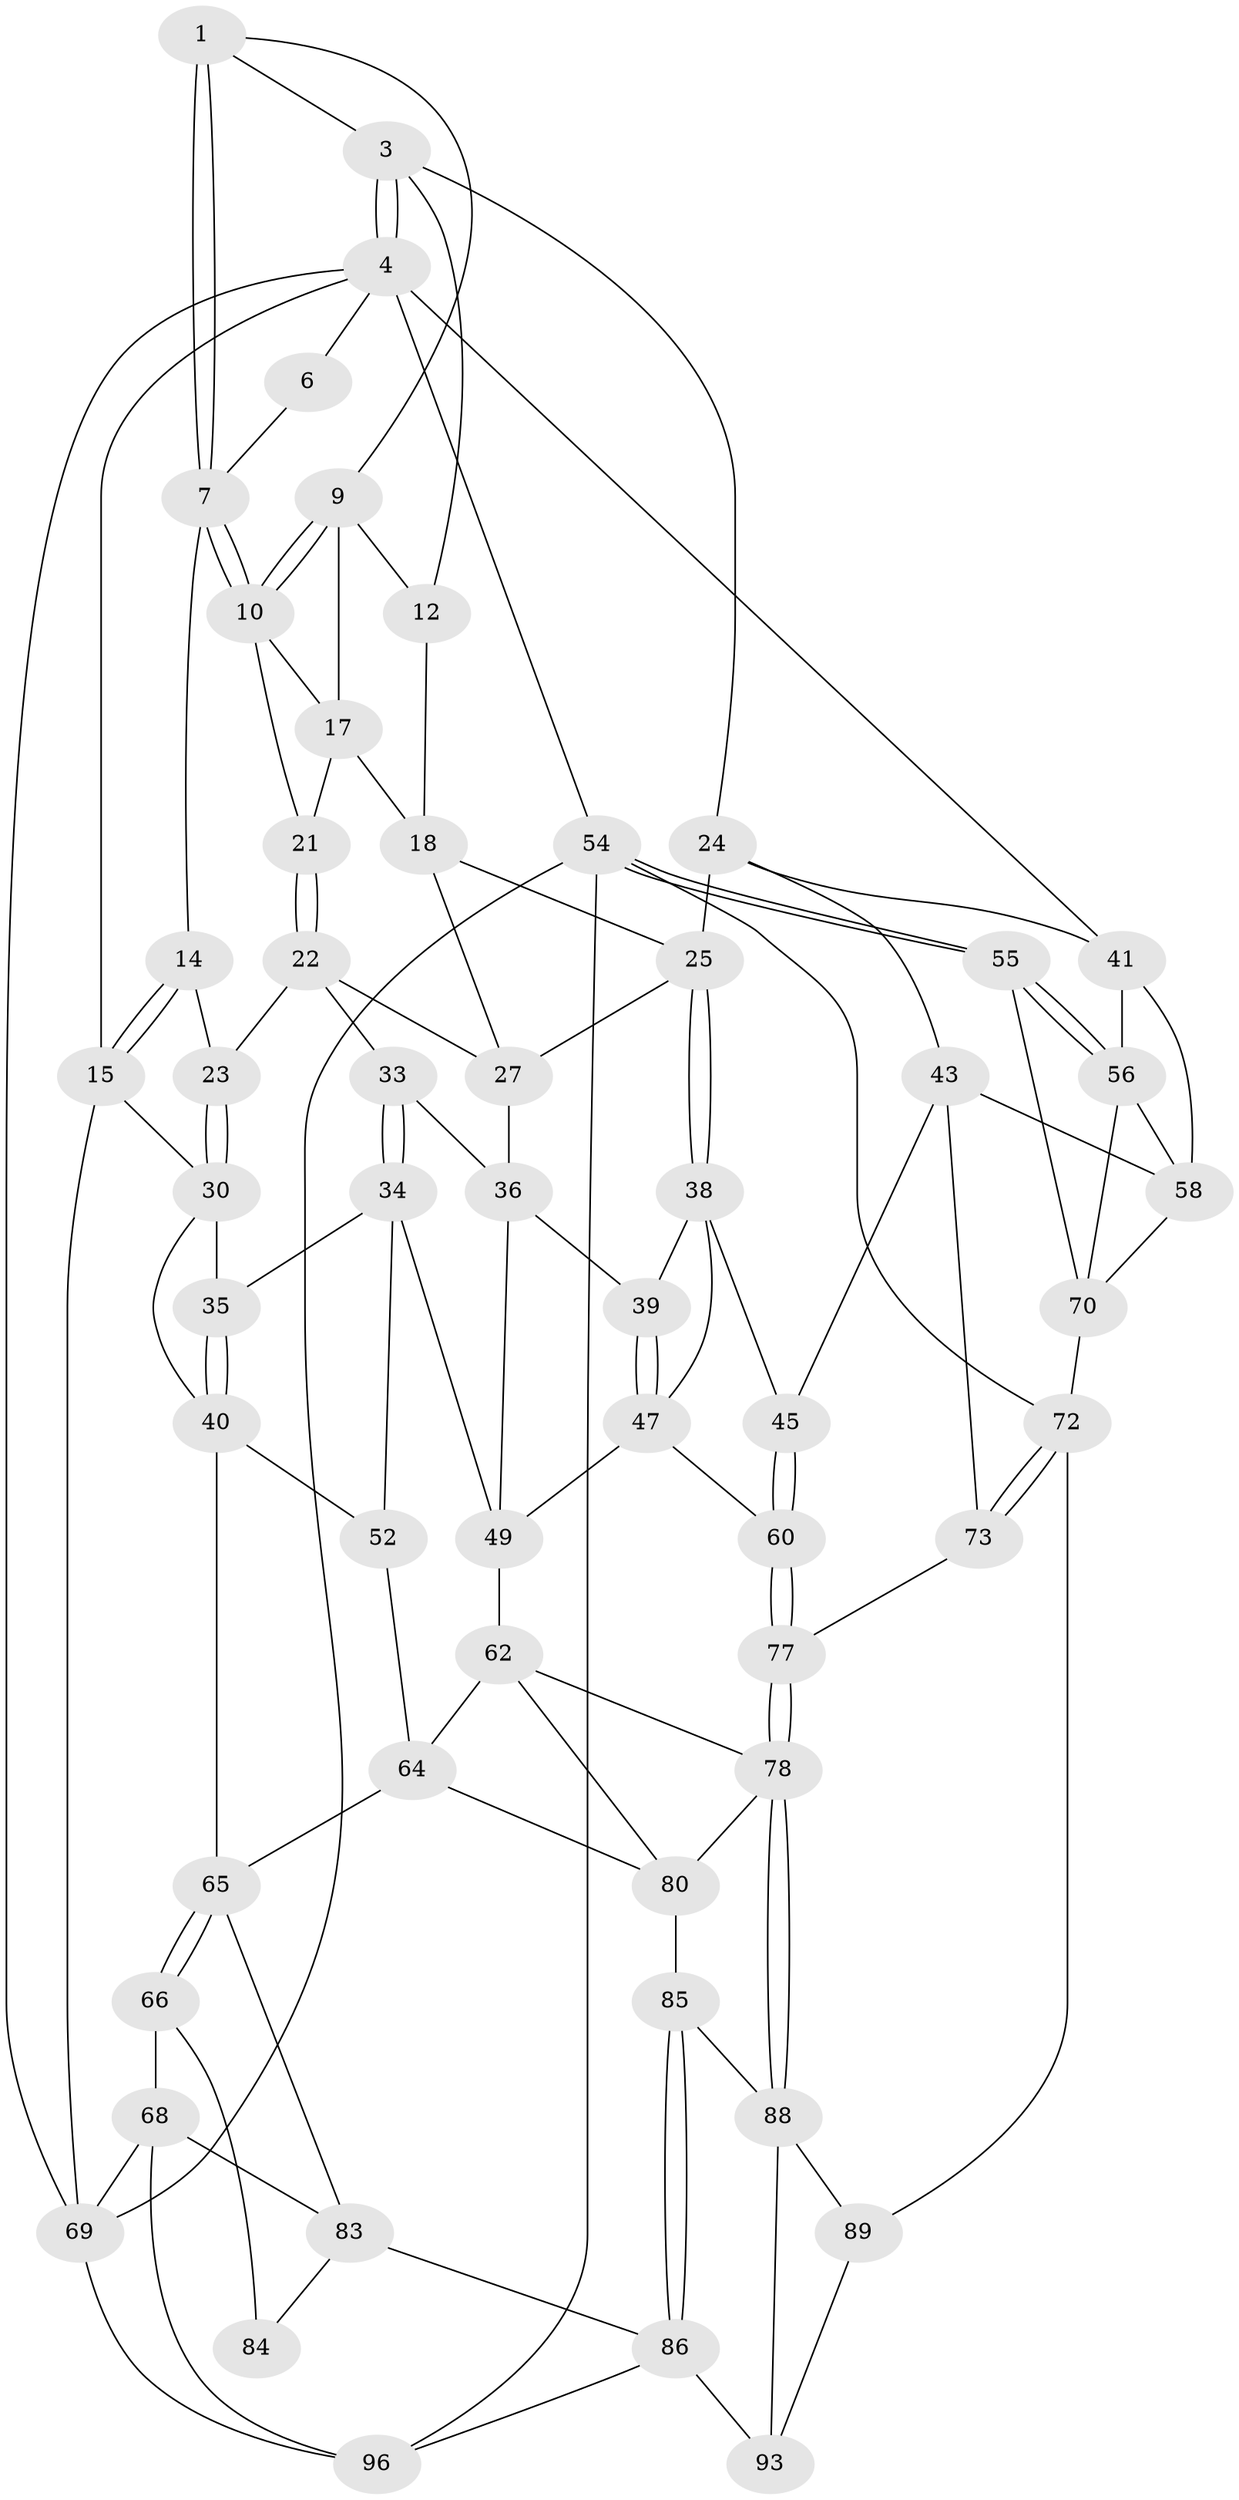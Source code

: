 // Generated by graph-tools (version 1.1) at 2025/24/03/03/25 07:24:31]
// undirected, 57 vertices, 125 edges
graph export_dot {
graph [start="1"]
  node [color=gray90,style=filled];
  1 [pos="+0.501083185771802+0",super="+2"];
  3 [pos="+1+0",super="+11"];
  4 [pos="+1+0",super="+5"];
  6 [pos="+0.02919065845127985+0"];
  7 [pos="+0.23318821203092827+0.09717712925545678",super="+8"];
  9 [pos="+0.5007529757514319+0",super="+13"];
  10 [pos="+0.2453015121073891+0.12066685618699537",super="+16"];
  12 [pos="+0.5097166336992055+0.15735023181964705"];
  14 [pos="+0.048528827863580204+0.19326012441166399"];
  15 [pos="+0+0.2368300101240979",super="+32"];
  17 [pos="+0.40824718425570755+0.08781442140355405",super="+20"];
  18 [pos="+0.5088026540702344+0.19345663556549036",super="+19"];
  21 [pos="+0.2425497460102836+0.19923802396926119"];
  22 [pos="+0.23662105682937729+0.20942711240073106",super="+28"];
  23 [pos="+0.20647483061519514+0.22541910787362796"];
  24 [pos="+0.722973860635561+0.24864437400252765",super="+42"];
  25 [pos="+0.6988469701194028+0.26358319673327496",super="+26"];
  27 [pos="+0.4394033571358609+0.2675638634438687",super="+29"];
  30 [pos="+0.16463737237855497+0.3214471470721643",super="+31"];
  33 [pos="+0.3321177366975884+0.3613980550886836"];
  34 [pos="+0.2883611852796151+0.42894642407675354",super="+51"];
  35 [pos="+0.18896917806600702+0.3676665230450927"];
  36 [pos="+0.48537081421951456+0.39738449490548283",super="+37"];
  38 [pos="+0.6368754916902831+0.38290022066394014",super="+46"];
  39 [pos="+0.5822610764781777+0.3937147015791916"];
  40 [pos="+0.14652574186425393+0.5143828897067577",super="+53"];
  41 [pos="+1+0",super="+57"];
  43 [pos="+0.8258294525699488+0.5049602860313648",super="+44"];
  45 [pos="+0.7087145130906473+0.5249675111175814"];
  47 [pos="+0.5499107262108419+0.5243850328862639",super="+48"];
  49 [pos="+0.4642388853786311+0.5493927789722282",super="+50"];
  52 [pos="+0.2515178244143114+0.5089307161073724"];
  54 [pos="+1+1",super="+95"];
  55 [pos="+1+0.7984384774929781"];
  56 [pos="+1+0.6740623973664012",super="+61"];
  58 [pos="+0.9413781173955045+0.4898641237936875",super="+59"];
  60 [pos="+0.5137933490420259+0.5841107001949295"];
  62 [pos="+0.4636486186042926+0.5499601600729231",super="+63"];
  64 [pos="+0.3084184617744789+0.5905250884517536",super="+75"];
  65 [pos="+0.14707856180100315+0.644716859775987",super="+76"];
  66 [pos="+0.12198772191083598+0.6636251491575306",super="+67"];
  68 [pos="+0+0.7532914489237246",super="+97"];
  69 [pos="+0+0.7319938042754603",super="+74"];
  70 [pos="+0.9432787865610145+0.6280301772624884",super="+71"];
  72 [pos="+0.7767158596023517+0.7909945783543662",super="+90"];
  73 [pos="+0.7032687189899137+0.6741228610682947",super="+82"];
  77 [pos="+0.5189863837962304+0.591667932986222"];
  78 [pos="+0.48167498166620815+0.7367885197478368",super="+79"];
  80 [pos="+0.35521915805018667+0.7063984923828556",super="+81"];
  83 [pos="+0.19411296423375377+0.8427116599814523",super="+87"];
  84 [pos="+0.1938787038123866+0.8425434125192621"];
  85 [pos="+0.3504168371708234+0.7816130419752939"];
  86 [pos="+0.30183839579018373+0.8700475394814117",super="+94"];
  88 [pos="+0.4820579585386925+0.7419028187032094",super="+92"];
  89 [pos="+0.6040371421502346+0.6968425424757758",super="+91"];
  93 [pos="+0.5031573808584981+0.8213465810998043"];
  96 [pos="+0.5387238762539821+1",super="+98"];
  1 -- 7;
  1 -- 7;
  1 -- 3;
  1 -- 9;
  3 -- 4;
  3 -- 4;
  3 -- 24;
  3 -- 12;
  4 -- 41;
  4 -- 54;
  4 -- 6;
  4 -- 15;
  4 -- 69;
  6 -- 7;
  7 -- 10;
  7 -- 10;
  7 -- 14;
  9 -- 10;
  9 -- 10;
  9 -- 12;
  9 -- 17;
  10 -- 17;
  10 -- 21;
  12 -- 18;
  14 -- 15;
  14 -- 15;
  14 -- 23;
  15 -- 69;
  15 -- 30;
  17 -- 18;
  17 -- 21;
  18 -- 27;
  18 -- 25;
  21 -- 22;
  21 -- 22;
  22 -- 23;
  22 -- 33;
  22 -- 27;
  23 -- 30;
  23 -- 30;
  24 -- 25;
  24 -- 41;
  24 -- 43;
  25 -- 38;
  25 -- 38;
  25 -- 27;
  27 -- 36;
  30 -- 35;
  30 -- 40;
  33 -- 34;
  33 -- 34;
  33 -- 36;
  34 -- 35;
  34 -- 52;
  34 -- 49;
  35 -- 40;
  35 -- 40;
  36 -- 39;
  36 -- 49;
  38 -- 39;
  38 -- 45;
  38 -- 47;
  39 -- 47;
  39 -- 47;
  40 -- 65;
  40 -- 52;
  41 -- 56;
  41 -- 58;
  43 -- 73;
  43 -- 45;
  43 -- 58;
  45 -- 60;
  45 -- 60;
  47 -- 49;
  47 -- 60;
  49 -- 62;
  52 -- 64;
  54 -- 55;
  54 -- 55;
  54 -- 72;
  54 -- 96;
  54 -- 69;
  55 -- 56;
  55 -- 56;
  55 -- 70;
  56 -- 58;
  56 -- 70;
  58 -- 70;
  60 -- 77;
  60 -- 77;
  62 -- 64;
  62 -- 80;
  62 -- 78;
  64 -- 80;
  64 -- 65;
  65 -- 66;
  65 -- 66;
  65 -- 83;
  66 -- 84 [weight=2];
  66 -- 68;
  68 -- 69;
  68 -- 96;
  68 -- 83;
  69 -- 96;
  70 -- 72;
  72 -- 73;
  72 -- 73;
  72 -- 89;
  73 -- 77;
  77 -- 78;
  77 -- 78;
  78 -- 88;
  78 -- 88;
  78 -- 80;
  80 -- 85;
  83 -- 84;
  83 -- 86;
  85 -- 86;
  85 -- 86;
  85 -- 88;
  86 -- 96;
  86 -- 93;
  88 -- 89;
  88 -- 93;
  89 -- 93;
}
